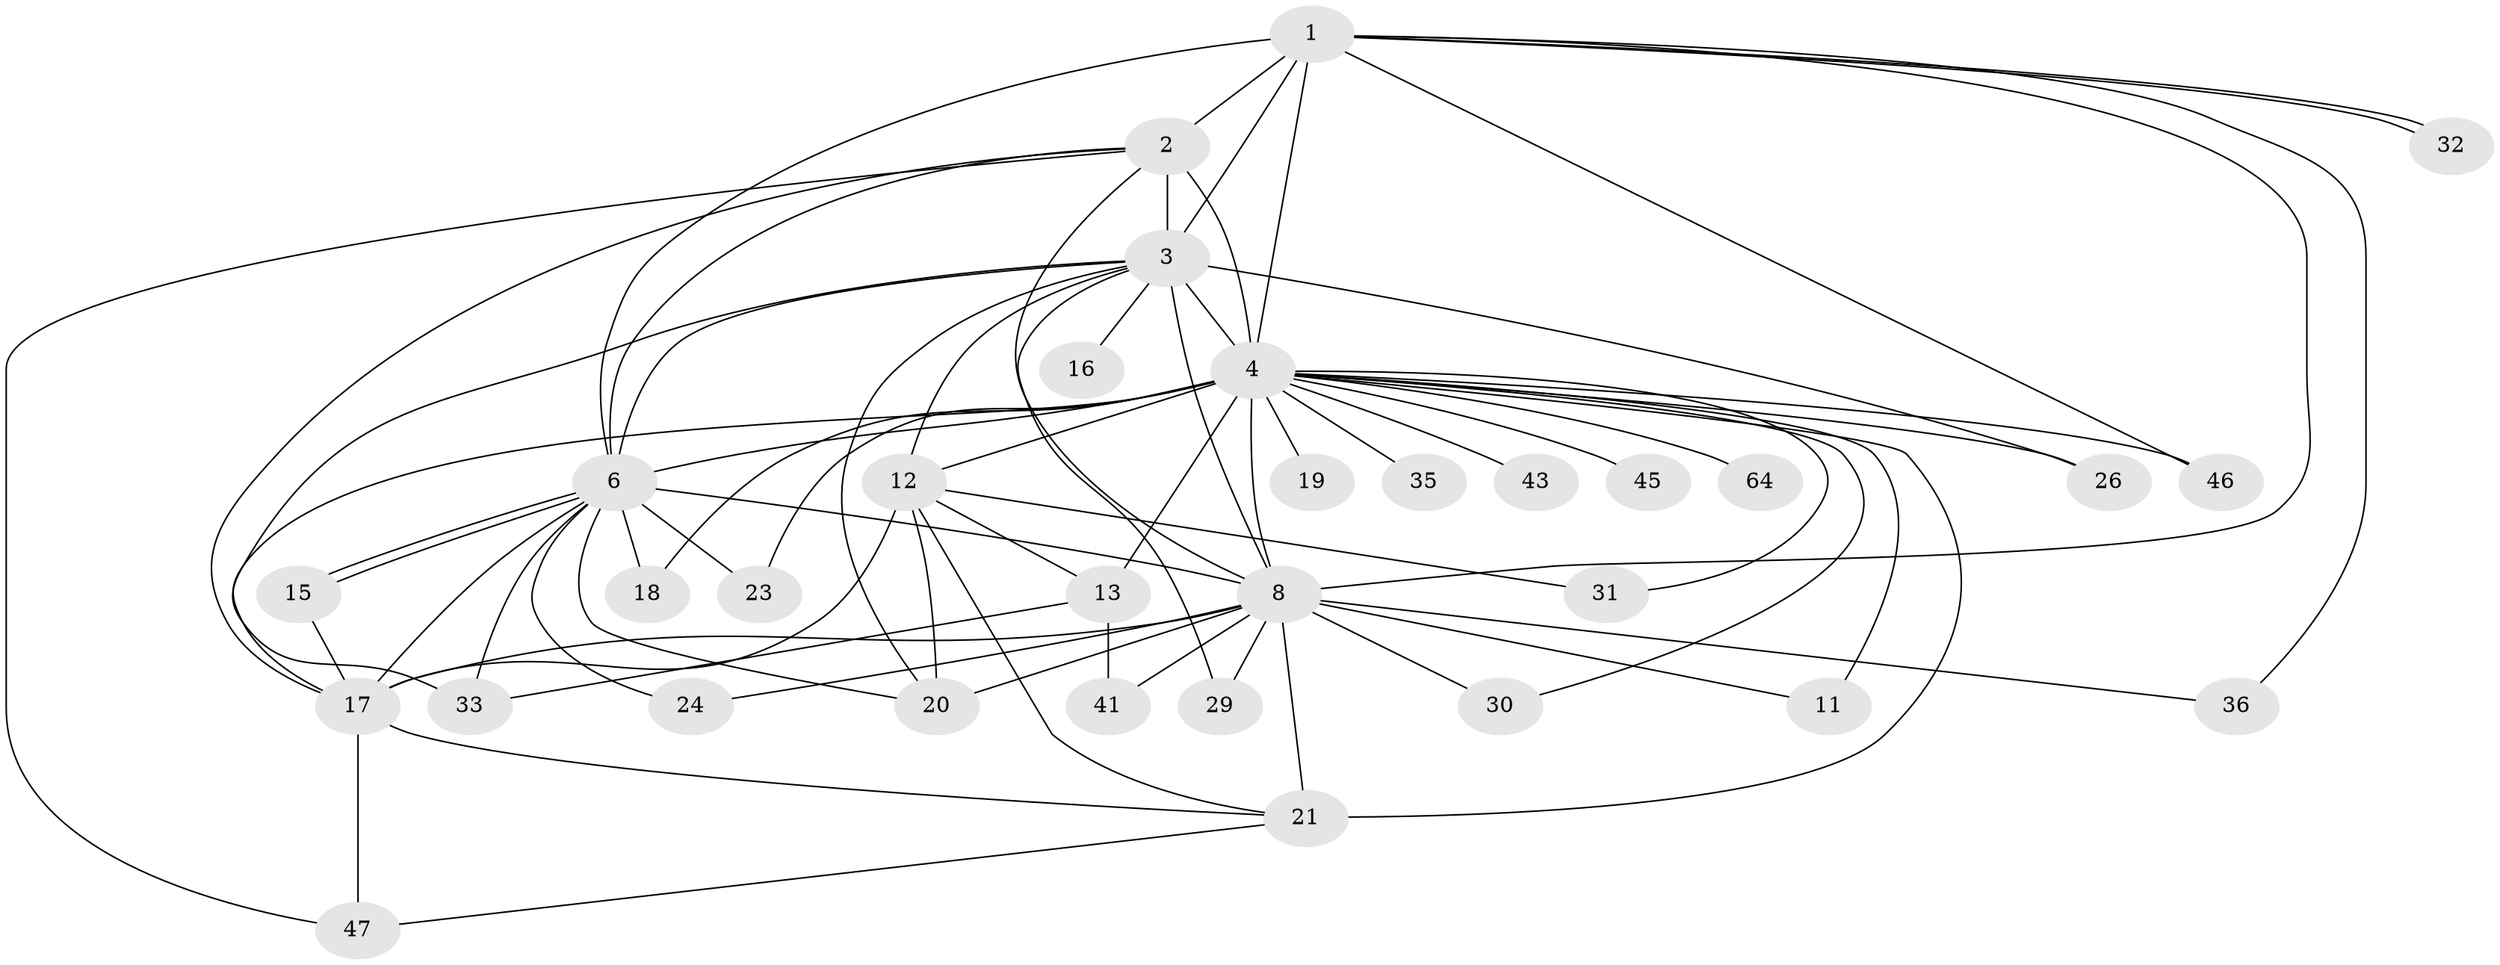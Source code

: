 // original degree distribution, {15: 0.06153846153846154, 12: 0.015384615384615385, 19: 0.015384615384615385, 14: 0.015384615384615385, 18: 0.015384615384615385, 25: 0.015384615384615385, 20: 0.015384615384615385, 2: 0.5846153846153846, 8: 0.015384615384615385, 4: 0.046153846153846156, 3: 0.15384615384615385, 6: 0.015384615384615385, 5: 0.03076923076923077}
// Generated by graph-tools (version 1.1) at 2025/13/03/09/25 04:13:40]
// undirected, 32 vertices, 71 edges
graph export_dot {
graph [start="1"]
  node [color=gray90,style=filled];
  1;
  2;
  3 [super="+10+34"];
  4 [super="+7+28+14+5"];
  6;
  8;
  11;
  12;
  13;
  15;
  16;
  17 [super="+27+44+49"];
  18;
  19;
  20 [super="+59+51+56"];
  21 [super="+22"];
  23;
  24;
  26 [super="+62"];
  29;
  30;
  31;
  32;
  33 [super="+39"];
  35 [super="+55"];
  36;
  41;
  43;
  45;
  46;
  47 [super="+54"];
  64;
  1 -- 2;
  1 -- 3 [weight=2];
  1 -- 4 [weight=6];
  1 -- 6;
  1 -- 8;
  1 -- 32;
  1 -- 32;
  1 -- 36;
  1 -- 46;
  2 -- 3 [weight=2];
  2 -- 4 [weight=5];
  2 -- 6;
  2 -- 8;
  2 -- 17;
  2 -- 47;
  3 -- 4 [weight=11];
  3 -- 6 [weight=2];
  3 -- 8 [weight=2];
  3 -- 16 [weight=2];
  3 -- 26;
  3 -- 20;
  3 -- 33;
  3 -- 12;
  3 -- 29;
  4 -- 6 [weight=5];
  4 -- 8 [weight=6];
  4 -- 18;
  4 -- 26 [weight=2];
  4 -- 35 [weight=3];
  4 -- 43 [weight=2];
  4 -- 21 [weight=3];
  4 -- 64;
  4 -- 11;
  4 -- 12;
  4 -- 13;
  4 -- 17;
  4 -- 19 [weight=2];
  4 -- 23;
  4 -- 30;
  4 -- 46;
  4 -- 45 [weight=2];
  4 -- 31;
  6 -- 8;
  6 -- 15;
  6 -- 15;
  6 -- 18;
  6 -- 20;
  6 -- 23;
  6 -- 24;
  6 -- 33;
  6 -- 17;
  8 -- 11;
  8 -- 17;
  8 -- 24;
  8 -- 29;
  8 -- 30;
  8 -- 36;
  8 -- 41;
  8 -- 20;
  8 -- 21;
  12 -- 13;
  12 -- 20 [weight=2];
  12 -- 31;
  12 -- 17;
  12 -- 21;
  13 -- 41;
  13 -- 33;
  15 -- 17;
  17 -- 21;
  17 -- 47;
  21 -- 47;
}
